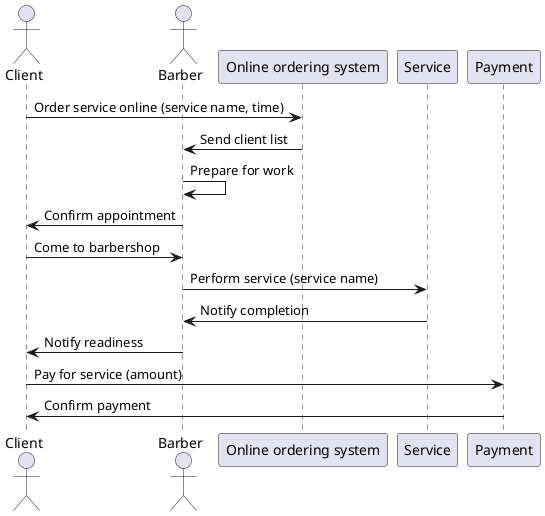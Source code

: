 @startuml SequenceDiagram
actor Client
actor Barber

participant "Online ordering system" as System
participant "Service" as Service
participant "Payment" as Payment

Client -> System: Order service online (service name, time)
System -> Barber: Send client list
Barber -> Barber: Prepare for work
Barber -> Client: Confirm appointment
Client -> Barber: Come to barbershop
Barber -> Service: Perform service (service name)
Service -> Barber: Notify completion
Barber -> Client: Notify readiness
Client -> Payment: Pay for service (amount)
Payment -> Client: Confirm payment
@enduml